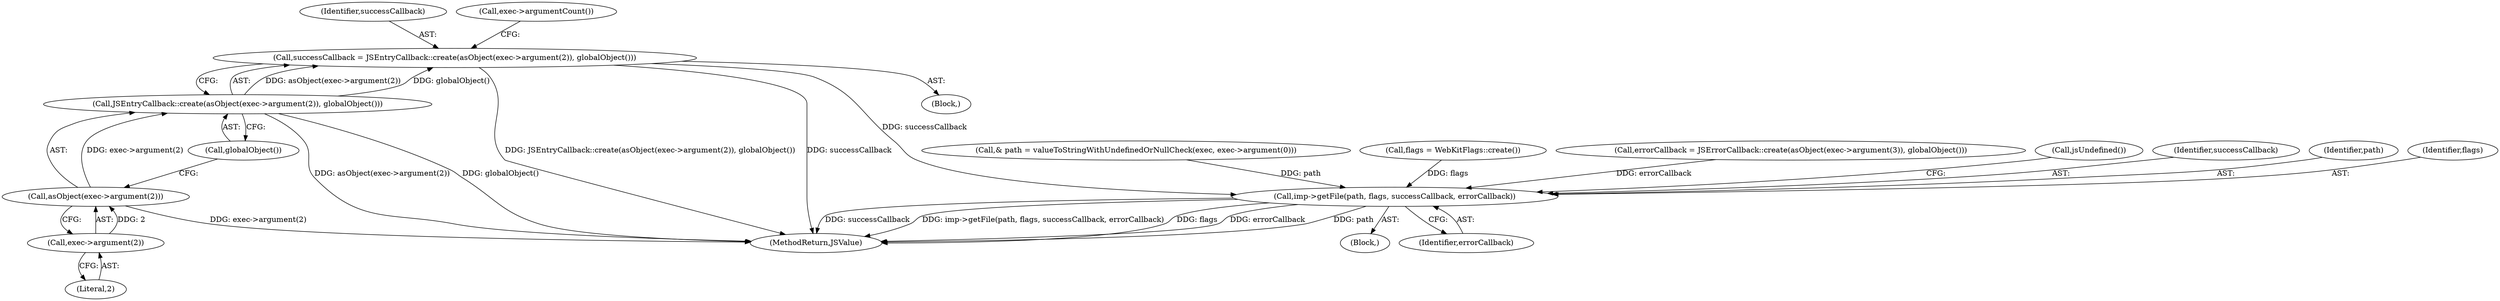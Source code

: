 digraph "0_Chrome_b944f670bb7a8a919daac497a4ea0536c954c201_3@API" {
"1000207" [label="(Call,successCallback = JSEntryCallback::create(asObject(exec->argument(2)), globalObject()))"];
"1000209" [label="(Call,JSEntryCallback::create(asObject(exec->argument(2)), globalObject()))"];
"1000210" [label="(Call,asObject(exec->argument(2)))"];
"1000211" [label="(Call,exec->argument(2))"];
"1000242" [label="(Call,imp->getFile(path, flags, successCallback, errorCallback))"];
"1000120" [label="(Call,& path = valueToStringWithUndefinedOrNullCheck(exec, exec->argument(0)))"];
"1000209" [label="(Call,JSEntryCallback::create(asObject(exec->argument(2)), globalObject()))"];
"1000210" [label="(Call,asObject(exec->argument(2)))"];
"1000213" [label="(Call,globalObject())"];
"1000102" [label="(Block,)"];
"1000197" [label="(Block,)"];
"1000242" [label="(Call,imp->getFile(path, flags, successCallback, errorCallback))"];
"1000157" [label="(Call,flags = WebKitFlags::create())"];
"1000208" [label="(Identifier,successCallback)"];
"1000235" [label="(Call,errorCallback = JSErrorCallback::create(asObject(exec->argument(3)), globalObject()))"];
"1000212" [label="(Literal,2)"];
"1000248" [label="(Call,jsUndefined())"];
"1000207" [label="(Call,successCallback = JSEntryCallback::create(asObject(exec->argument(2)), globalObject()))"];
"1000249" [label="(MethodReturn,JSValue)"];
"1000246" [label="(Identifier,errorCallback)"];
"1000245" [label="(Identifier,successCallback)"];
"1000211" [label="(Call,exec->argument(2))"];
"1000243" [label="(Identifier,path)"];
"1000244" [label="(Identifier,flags)"];
"1000218" [label="(Call,exec->argumentCount())"];
"1000207" -> "1000197"  [label="AST: "];
"1000207" -> "1000209"  [label="CFG: "];
"1000208" -> "1000207"  [label="AST: "];
"1000209" -> "1000207"  [label="AST: "];
"1000218" -> "1000207"  [label="CFG: "];
"1000207" -> "1000249"  [label="DDG: JSEntryCallback::create(asObject(exec->argument(2)), globalObject())"];
"1000207" -> "1000249"  [label="DDG: successCallback"];
"1000209" -> "1000207"  [label="DDG: asObject(exec->argument(2))"];
"1000209" -> "1000207"  [label="DDG: globalObject()"];
"1000207" -> "1000242"  [label="DDG: successCallback"];
"1000209" -> "1000213"  [label="CFG: "];
"1000210" -> "1000209"  [label="AST: "];
"1000213" -> "1000209"  [label="AST: "];
"1000209" -> "1000249"  [label="DDG: asObject(exec->argument(2))"];
"1000209" -> "1000249"  [label="DDG: globalObject()"];
"1000210" -> "1000209"  [label="DDG: exec->argument(2)"];
"1000210" -> "1000211"  [label="CFG: "];
"1000211" -> "1000210"  [label="AST: "];
"1000213" -> "1000210"  [label="CFG: "];
"1000210" -> "1000249"  [label="DDG: exec->argument(2)"];
"1000211" -> "1000210"  [label="DDG: 2"];
"1000211" -> "1000212"  [label="CFG: "];
"1000212" -> "1000211"  [label="AST: "];
"1000242" -> "1000102"  [label="AST: "];
"1000242" -> "1000246"  [label="CFG: "];
"1000243" -> "1000242"  [label="AST: "];
"1000244" -> "1000242"  [label="AST: "];
"1000245" -> "1000242"  [label="AST: "];
"1000246" -> "1000242"  [label="AST: "];
"1000248" -> "1000242"  [label="CFG: "];
"1000242" -> "1000249"  [label="DDG: successCallback"];
"1000242" -> "1000249"  [label="DDG: imp->getFile(path, flags, successCallback, errorCallback)"];
"1000242" -> "1000249"  [label="DDG: flags"];
"1000242" -> "1000249"  [label="DDG: errorCallback"];
"1000242" -> "1000249"  [label="DDG: path"];
"1000120" -> "1000242"  [label="DDG: path"];
"1000157" -> "1000242"  [label="DDG: flags"];
"1000235" -> "1000242"  [label="DDG: errorCallback"];
}

